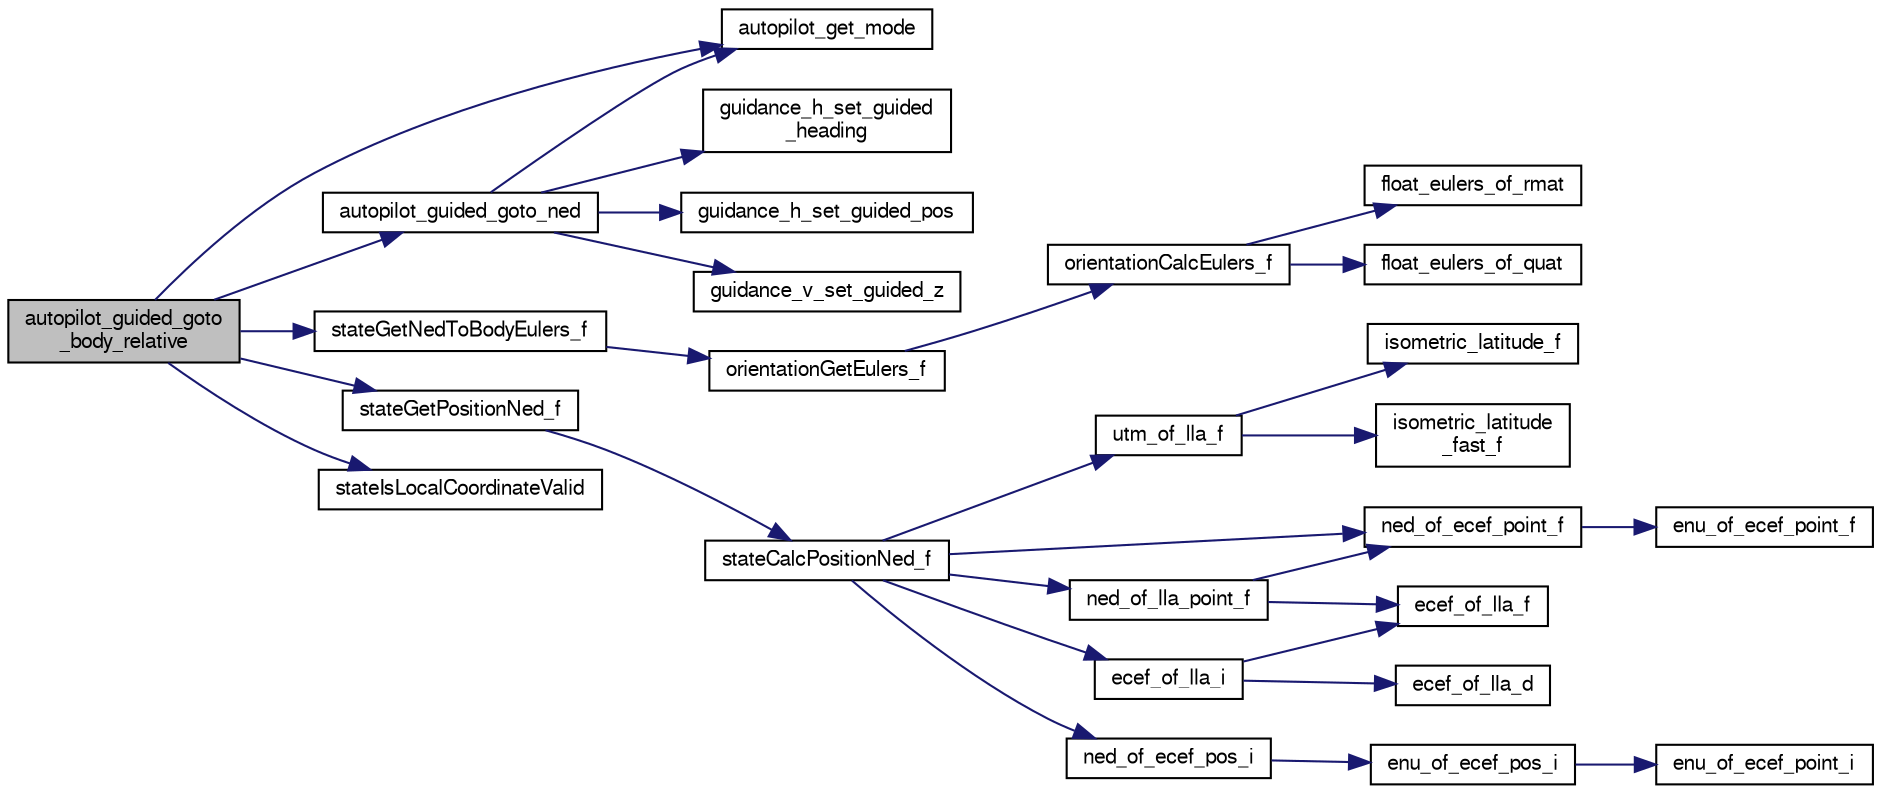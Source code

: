 digraph "autopilot_guided_goto_body_relative"
{
  edge [fontname="FreeSans",fontsize="10",labelfontname="FreeSans",labelfontsize="10"];
  node [fontname="FreeSans",fontsize="10",shape=record];
  rankdir="LR";
  Node1 [label="autopilot_guided_goto\l_body_relative",height=0.2,width=0.4,color="black", fillcolor="grey75", style="filled", fontcolor="black"];
  Node1 -> Node2 [color="midnightblue",fontsize="10",style="solid",fontname="FreeSans"];
  Node2 [label="autopilot_get_mode",height=0.2,width=0.4,color="black", fillcolor="white", style="filled",URL="$autopilot_8c.html#a23af2ac2d4bcb9b71c869a409de61cc4",tooltip="get autopilot mode "];
  Node1 -> Node3 [color="midnightblue",fontsize="10",style="solid",fontname="FreeSans"];
  Node3 [label="autopilot_guided_goto_ned",height=0.2,width=0.4,color="black", fillcolor="white", style="filled",URL="$autopilot__guided_8c.html#ae4f59fae723f5116a979c7c5b923c180",tooltip="Set position and heading setpoints in GUIDED mode. "];
  Node3 -> Node2 [color="midnightblue",fontsize="10",style="solid",fontname="FreeSans"];
  Node3 -> Node4 [color="midnightblue",fontsize="10",style="solid",fontname="FreeSans"];
  Node4 [label="guidance_h_set_guided\l_heading",height=0.2,width=0.4,color="black", fillcolor="white", style="filled",URL="$rotorcraft_2guidance_2guidance__h_8c.html#a326822b3cfdaaf76105134072212346c",tooltip="Set heading setpoint in GUIDED mode. "];
  Node3 -> Node5 [color="midnightblue",fontsize="10",style="solid",fontname="FreeSans"];
  Node5 [label="guidance_h_set_guided_pos",height=0.2,width=0.4,color="black", fillcolor="white", style="filled",URL="$rotorcraft_2guidance_2guidance__h_8c.html#a4df96f9ee6b60d5df3ccfd2bd45dc6f2",tooltip="Set horizontal position setpoint in GUIDED mode. "];
  Node3 -> Node6 [color="midnightblue",fontsize="10",style="solid",fontname="FreeSans"];
  Node6 [label="guidance_v_set_guided_z",height=0.2,width=0.4,color="black", fillcolor="white", style="filled",URL="$rotorcraft_2guidance_2guidance__v_8c.html#a37acdbbaffc177a9c200f95098d5b398",tooltip="Set z setpoint in GUIDED mode. "];
  Node1 -> Node7 [color="midnightblue",fontsize="10",style="solid",fontname="FreeSans"];
  Node7 [label="stateGetNedToBodyEulers_f",height=0.2,width=0.4,color="black", fillcolor="white", style="filled",URL="$group__state__attitude.html#ga9a5e6bac6e7d78e1b33430e73344615b",tooltip="Get vehicle body attitude euler angles (float). "];
  Node7 -> Node8 [color="midnightblue",fontsize="10",style="solid",fontname="FreeSans"];
  Node8 [label="orientationGetEulers_f",height=0.2,width=0.4,color="black", fillcolor="white", style="filled",URL="$group__math__orientation__representation.html#gaaae3838d0b45682d48257d5dbfff3030",tooltip="Get vehicle body attitude euler angles (float). "];
  Node8 -> Node9 [color="midnightblue",fontsize="10",style="solid",fontname="FreeSans"];
  Node9 [label="orientationCalcEulers_f",height=0.2,width=0.4,color="black", fillcolor="white", style="filled",URL="$group__math__orientation__representation.html#ga8b8bf1c74adb971f399f0dd4f84d9388"];
  Node9 -> Node10 [color="midnightblue",fontsize="10",style="solid",fontname="FreeSans"];
  Node10 [label="float_eulers_of_rmat",height=0.2,width=0.4,color="black", fillcolor="white", style="filled",URL="$group__math__algebra__float.html#gac568e7074d2732d1237f80898c1dfb76"];
  Node9 -> Node11 [color="midnightblue",fontsize="10",style="solid",fontname="FreeSans"];
  Node11 [label="float_eulers_of_quat",height=0.2,width=0.4,color="black", fillcolor="white", style="filled",URL="$group__math__algebra__float.html#gacd48accfe6eaac320b0d651d894e1db8",tooltip="euler rotation &#39;ZYX&#39; "];
  Node1 -> Node12 [color="midnightblue",fontsize="10",style="solid",fontname="FreeSans"];
  Node12 [label="stateGetPositionNed_f",height=0.2,width=0.4,color="black", fillcolor="white", style="filled",URL="$group__state__position.html#gac1b41866b307723e3ad8ddd566d4f627",tooltip="Get position in local NED coordinates (float). "];
  Node12 -> Node13 [color="midnightblue",fontsize="10",style="solid",fontname="FreeSans"];
  Node13 [label="stateCalcPositionNed_f",height=0.2,width=0.4,color="black", fillcolor="white", style="filled",URL="$group__state__position.html#ga480ea806b0ffe839df24d856b7ce0261"];
  Node13 -> Node14 [color="midnightblue",fontsize="10",style="solid",fontname="FreeSans"];
  Node14 [label="ned_of_ecef_point_f",height=0.2,width=0.4,color="black", fillcolor="white", style="filled",URL="$pprz__geodetic__float_8c.html#a3045a5a383aa4ebf5b8a9763773b9b6d"];
  Node14 -> Node15 [color="midnightblue",fontsize="10",style="solid",fontname="FreeSans"];
  Node15 [label="enu_of_ecef_point_f",height=0.2,width=0.4,color="black", fillcolor="white", style="filled",URL="$pprz__geodetic__float_8c.html#a2a82ebdce90a3e41d54f72c5e787fcd0"];
  Node13 -> Node16 [color="midnightblue",fontsize="10",style="solid",fontname="FreeSans"];
  Node16 [label="ned_of_ecef_pos_i",height=0.2,width=0.4,color="black", fillcolor="white", style="filled",URL="$group__math__geodetic__int.html#ga55c109fccf11d3699553122869dfd38b",tooltip="Convert a ECEF position to local NED. "];
  Node16 -> Node17 [color="midnightblue",fontsize="10",style="solid",fontname="FreeSans"];
  Node17 [label="enu_of_ecef_pos_i",height=0.2,width=0.4,color="black", fillcolor="white", style="filled",URL="$group__math__geodetic__int.html#ga710a45725431766f0a003ba93cb58a11",tooltip="Convert a ECEF position to local ENU. "];
  Node17 -> Node18 [color="midnightblue",fontsize="10",style="solid",fontname="FreeSans"];
  Node18 [label="enu_of_ecef_point_i",height=0.2,width=0.4,color="black", fillcolor="white", style="filled",URL="$group__math__geodetic__int.html#ga85bcbfc73a43b120465422ec55647573",tooltip="Convert a point from ECEF to local ENU. "];
  Node13 -> Node19 [color="midnightblue",fontsize="10",style="solid",fontname="FreeSans"];
  Node19 [label="ned_of_lla_point_f",height=0.2,width=0.4,color="black", fillcolor="white", style="filled",URL="$pprz__geodetic__float_8c.html#aba90b4f88dce2d3eadce9c28fcde2d54"];
  Node19 -> Node20 [color="midnightblue",fontsize="10",style="solid",fontname="FreeSans"];
  Node20 [label="ecef_of_lla_f",height=0.2,width=0.4,color="black", fillcolor="white", style="filled",URL="$pprz__geodetic__float_8c.html#a65bc5ba8b61d014ca659035759cc001c"];
  Node19 -> Node14 [color="midnightblue",fontsize="10",style="solid",fontname="FreeSans"];
  Node13 -> Node21 [color="midnightblue",fontsize="10",style="solid",fontname="FreeSans"];
  Node21 [label="ecef_of_lla_i",height=0.2,width=0.4,color="black", fillcolor="white", style="filled",URL="$group__math__geodetic__int.html#ga386f7bf340618bf1454ca2a3b5086100",tooltip="Convert a LLA to ECEF. "];
  Node21 -> Node20 [color="midnightblue",fontsize="10",style="solid",fontname="FreeSans"];
  Node21 -> Node22 [color="midnightblue",fontsize="10",style="solid",fontname="FreeSans"];
  Node22 [label="ecef_of_lla_d",height=0.2,width=0.4,color="black", fillcolor="white", style="filled",URL="$group__math__geodetic__double.html#gae6608c48696daebf3382f08e655028d9"];
  Node13 -> Node23 [color="midnightblue",fontsize="10",style="solid",fontname="FreeSans"];
  Node23 [label="utm_of_lla_f",height=0.2,width=0.4,color="black", fillcolor="white", style="filled",URL="$pprz__geodetic__float_8c.html#af99d4775df518f30b741b49c26eceedd"];
  Node23 -> Node24 [color="midnightblue",fontsize="10",style="solid",fontname="FreeSans"];
  Node24 [label="isometric_latitude_f",height=0.2,width=0.4,color="black", fillcolor="white", style="filled",URL="$pprz__geodetic__float_8c.html#a25c5bd31de0ea0d0caf14a0d217ad3ea"];
  Node23 -> Node25 [color="midnightblue",fontsize="10",style="solid",fontname="FreeSans"];
  Node25 [label="isometric_latitude\l_fast_f",height=0.2,width=0.4,color="black", fillcolor="white", style="filled",URL="$pprz__geodetic__float_8c.html#a21ea1b369f7d4abd984fb89c488dde24"];
  Node1 -> Node26 [color="midnightblue",fontsize="10",style="solid",fontname="FreeSans"];
  Node26 [label="stateIsLocalCoordinateValid",height=0.2,width=0.4,color="black", fillcolor="white", style="filled",URL="$group__state__position.html#gad1490e1d9825a698db02787701f99f6f",tooltip="Test if local coordinates are valid. "];
}
